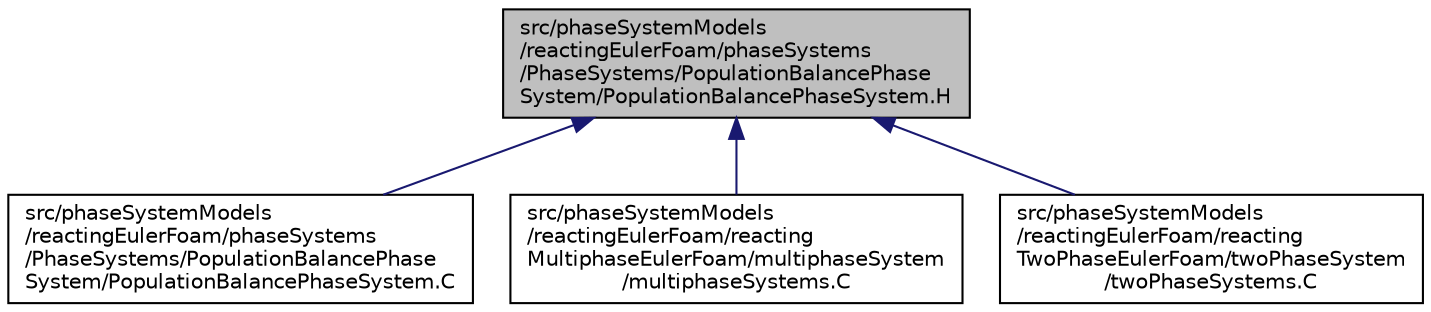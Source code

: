 digraph "src/phaseSystemModels/reactingEulerFoam/phaseSystems/PhaseSystems/PopulationBalancePhaseSystem/PopulationBalancePhaseSystem.H"
{
  bgcolor="transparent";
  edge [fontname="Helvetica",fontsize="10",labelfontname="Helvetica",labelfontsize="10"];
  node [fontname="Helvetica",fontsize="10",shape=record];
  Node1 [label="src/phaseSystemModels\l/reactingEulerFoam/phaseSystems\l/PhaseSystems/PopulationBalancePhase\lSystem/PopulationBalancePhaseSystem.H",height=0.2,width=0.4,color="black", fillcolor="grey75", style="filled" fontcolor="black"];
  Node1 -> Node2 [dir="back",color="midnightblue",fontsize="10",style="solid",fontname="Helvetica"];
  Node2 [label="src/phaseSystemModels\l/reactingEulerFoam/phaseSystems\l/PhaseSystems/PopulationBalancePhase\lSystem/PopulationBalancePhaseSystem.C",height=0.2,width=0.4,color="black",URL="$PopulationBalancePhaseSystem_8C.html"];
  Node1 -> Node3 [dir="back",color="midnightblue",fontsize="10",style="solid",fontname="Helvetica"];
  Node3 [label="src/phaseSystemModels\l/reactingEulerFoam/reacting\lMultiphaseEulerFoam/multiphaseSystem\l/multiphaseSystems.C",height=0.2,width=0.4,color="black",URL="$src_2phaseSystemModels_2reactingEulerFoam_2reactingMultiphaseEulerFoam_2multiphaseSystem_2multiphaseSystems_8C.html"];
  Node1 -> Node4 [dir="back",color="midnightblue",fontsize="10",style="solid",fontname="Helvetica"];
  Node4 [label="src/phaseSystemModels\l/reactingEulerFoam/reacting\lTwoPhaseEulerFoam/twoPhaseSystem\l/twoPhaseSystems.C",height=0.2,width=0.4,color="black",URL="$twoPhaseSystems_8C.html"];
}
